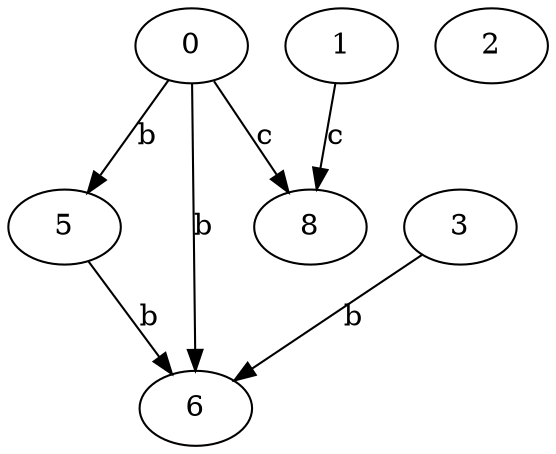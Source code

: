 strict digraph  {
0;
2;
3;
5;
6;
8;
1;
0 -> 5  [label=b];
0 -> 6  [label=b];
0 -> 8  [label=c];
3 -> 6  [label=b];
5 -> 6  [label=b];
1 -> 8  [label=c];
}
